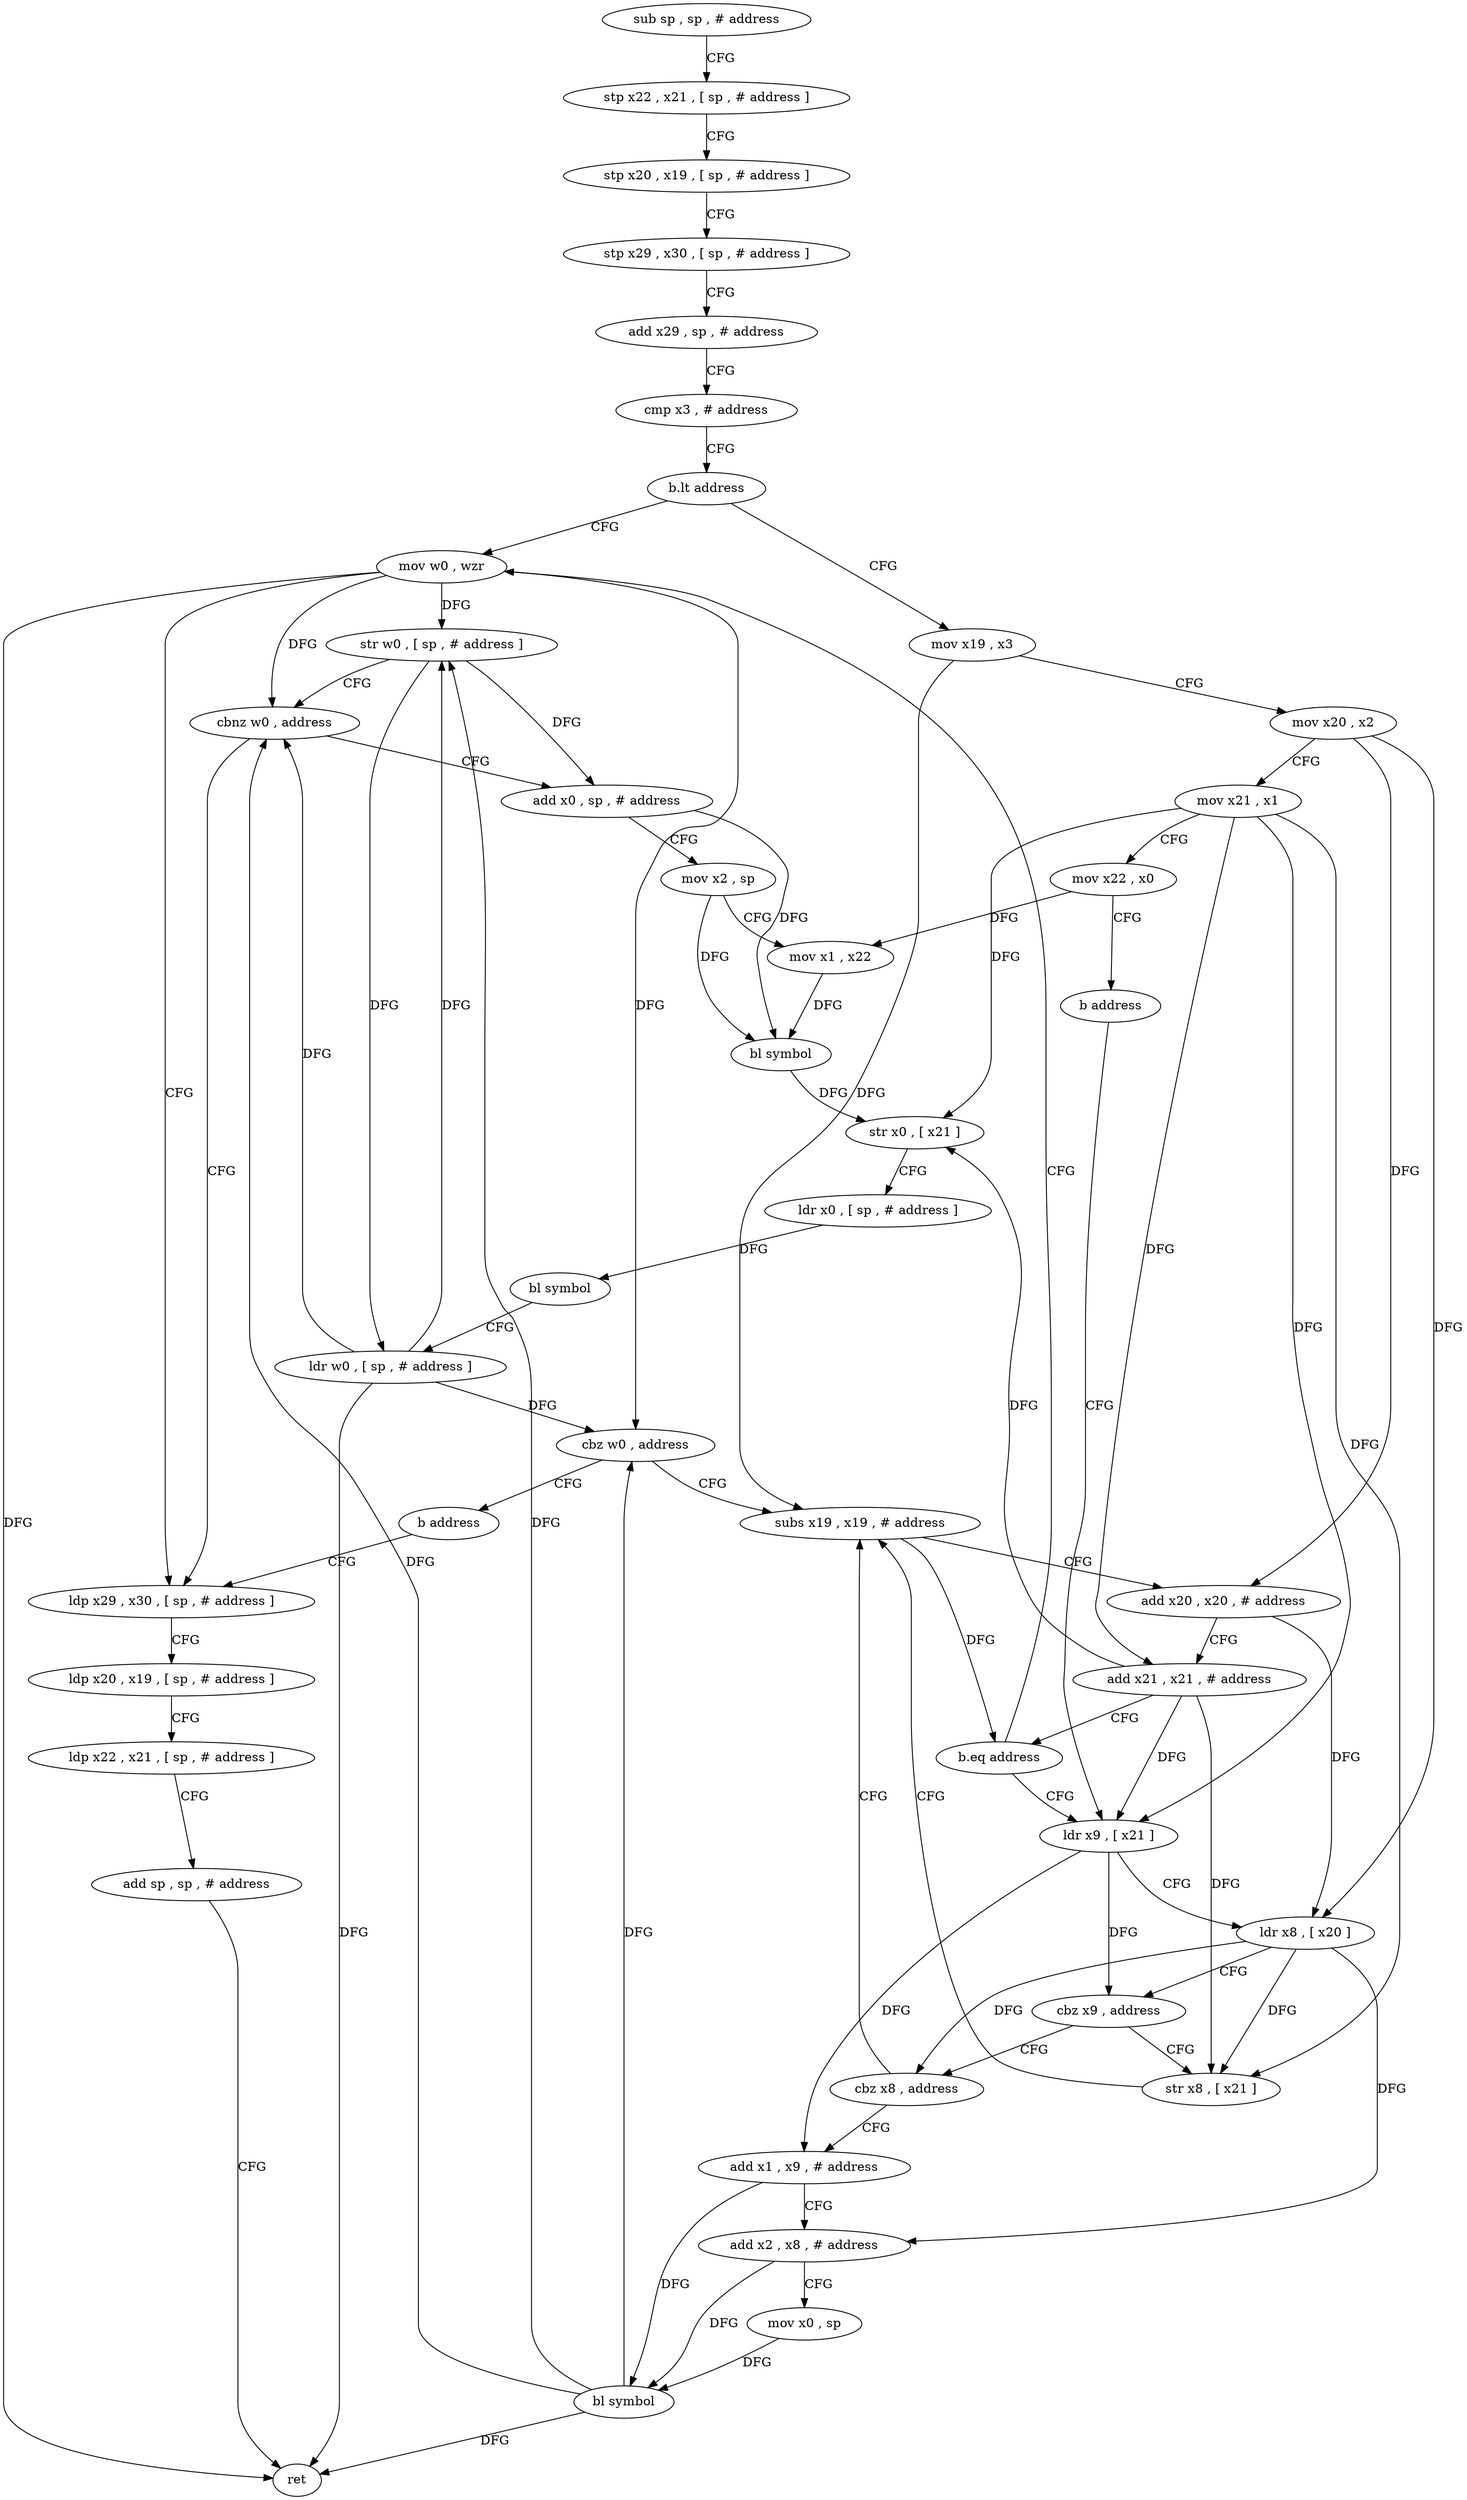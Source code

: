 digraph "func" {
"4259084" [label = "sub sp , sp , # address" ]
"4259088" [label = "stp x22 , x21 , [ sp , # address ]" ]
"4259092" [label = "stp x20 , x19 , [ sp , # address ]" ]
"4259096" [label = "stp x29 , x30 , [ sp , # address ]" ]
"4259100" [label = "add x29 , sp , # address" ]
"4259104" [label = "cmp x3 , # address" ]
"4259108" [label = "b.lt address" ]
"4259232" [label = "mov w0 , wzr" ]
"4259112" [label = "mov x19 , x3" ]
"4259236" [label = "ldp x29 , x30 , [ sp , # address ]" ]
"4259116" [label = "mov x20 , x2" ]
"4259120" [label = "mov x21 , x1" ]
"4259124" [label = "mov x22 , x0" ]
"4259128" [label = "b address" ]
"4259152" [label = "ldr x9 , [ x21 ]" ]
"4259156" [label = "ldr x8 , [ x20 ]" ]
"4259160" [label = "cbz x9 , address" ]
"4259132" [label = "str x8 , [ x21 ]" ]
"4259164" [label = "cbz x8 , address" ]
"4259136" [label = "subs x19 , x19 , # address" ]
"4259168" [label = "add x1 , x9 , # address" ]
"4259140" [label = "add x20 , x20 , # address" ]
"4259144" [label = "add x21 , x21 , # address" ]
"4259148" [label = "b.eq address" ]
"4259172" [label = "add x2 , x8 , # address" ]
"4259176" [label = "mov x0 , sp" ]
"4259180" [label = "bl symbol" ]
"4259184" [label = "str w0 , [ sp , # address ]" ]
"4259188" [label = "cbnz w0 , address" ]
"4259192" [label = "add x0 , sp , # address" ]
"4259240" [label = "ldp x20 , x19 , [ sp , # address ]" ]
"4259244" [label = "ldp x22 , x21 , [ sp , # address ]" ]
"4259248" [label = "add sp , sp , # address" ]
"4259252" [label = "ret" ]
"4259196" [label = "mov x2 , sp" ]
"4259200" [label = "mov x1 , x22" ]
"4259204" [label = "bl symbol" ]
"4259208" [label = "str x0 , [ x21 ]" ]
"4259212" [label = "ldr x0 , [ sp , # address ]" ]
"4259216" [label = "bl symbol" ]
"4259220" [label = "ldr w0 , [ sp , # address ]" ]
"4259224" [label = "cbz w0 , address" ]
"4259228" [label = "b address" ]
"4259084" -> "4259088" [ label = "CFG" ]
"4259088" -> "4259092" [ label = "CFG" ]
"4259092" -> "4259096" [ label = "CFG" ]
"4259096" -> "4259100" [ label = "CFG" ]
"4259100" -> "4259104" [ label = "CFG" ]
"4259104" -> "4259108" [ label = "CFG" ]
"4259108" -> "4259232" [ label = "CFG" ]
"4259108" -> "4259112" [ label = "CFG" ]
"4259232" -> "4259236" [ label = "CFG" ]
"4259232" -> "4259252" [ label = "DFG" ]
"4259232" -> "4259184" [ label = "DFG" ]
"4259232" -> "4259188" [ label = "DFG" ]
"4259232" -> "4259224" [ label = "DFG" ]
"4259112" -> "4259116" [ label = "CFG" ]
"4259112" -> "4259136" [ label = "DFG" ]
"4259236" -> "4259240" [ label = "CFG" ]
"4259116" -> "4259120" [ label = "CFG" ]
"4259116" -> "4259156" [ label = "DFG" ]
"4259116" -> "4259140" [ label = "DFG" ]
"4259120" -> "4259124" [ label = "CFG" ]
"4259120" -> "4259152" [ label = "DFG" ]
"4259120" -> "4259132" [ label = "DFG" ]
"4259120" -> "4259144" [ label = "DFG" ]
"4259120" -> "4259208" [ label = "DFG" ]
"4259124" -> "4259128" [ label = "CFG" ]
"4259124" -> "4259200" [ label = "DFG" ]
"4259128" -> "4259152" [ label = "CFG" ]
"4259152" -> "4259156" [ label = "CFG" ]
"4259152" -> "4259160" [ label = "DFG" ]
"4259152" -> "4259168" [ label = "DFG" ]
"4259156" -> "4259160" [ label = "CFG" ]
"4259156" -> "4259132" [ label = "DFG" ]
"4259156" -> "4259164" [ label = "DFG" ]
"4259156" -> "4259172" [ label = "DFG" ]
"4259160" -> "4259132" [ label = "CFG" ]
"4259160" -> "4259164" [ label = "CFG" ]
"4259132" -> "4259136" [ label = "CFG" ]
"4259164" -> "4259136" [ label = "CFG" ]
"4259164" -> "4259168" [ label = "CFG" ]
"4259136" -> "4259140" [ label = "CFG" ]
"4259136" -> "4259148" [ label = "DFG" ]
"4259168" -> "4259172" [ label = "CFG" ]
"4259168" -> "4259180" [ label = "DFG" ]
"4259140" -> "4259144" [ label = "CFG" ]
"4259140" -> "4259156" [ label = "DFG" ]
"4259144" -> "4259148" [ label = "CFG" ]
"4259144" -> "4259152" [ label = "DFG" ]
"4259144" -> "4259132" [ label = "DFG" ]
"4259144" -> "4259208" [ label = "DFG" ]
"4259148" -> "4259232" [ label = "CFG" ]
"4259148" -> "4259152" [ label = "CFG" ]
"4259172" -> "4259176" [ label = "CFG" ]
"4259172" -> "4259180" [ label = "DFG" ]
"4259176" -> "4259180" [ label = "DFG" ]
"4259180" -> "4259184" [ label = "DFG" ]
"4259180" -> "4259252" [ label = "DFG" ]
"4259180" -> "4259188" [ label = "DFG" ]
"4259180" -> "4259224" [ label = "DFG" ]
"4259184" -> "4259188" [ label = "CFG" ]
"4259184" -> "4259220" [ label = "DFG" ]
"4259184" -> "4259192" [ label = "DFG" ]
"4259188" -> "4259236" [ label = "CFG" ]
"4259188" -> "4259192" [ label = "CFG" ]
"4259192" -> "4259196" [ label = "CFG" ]
"4259192" -> "4259204" [ label = "DFG" ]
"4259240" -> "4259244" [ label = "CFG" ]
"4259244" -> "4259248" [ label = "CFG" ]
"4259248" -> "4259252" [ label = "CFG" ]
"4259196" -> "4259200" [ label = "CFG" ]
"4259196" -> "4259204" [ label = "DFG" ]
"4259200" -> "4259204" [ label = "DFG" ]
"4259204" -> "4259208" [ label = "DFG" ]
"4259208" -> "4259212" [ label = "CFG" ]
"4259212" -> "4259216" [ label = "DFG" ]
"4259216" -> "4259220" [ label = "CFG" ]
"4259220" -> "4259224" [ label = "DFG" ]
"4259220" -> "4259184" [ label = "DFG" ]
"4259220" -> "4259188" [ label = "DFG" ]
"4259220" -> "4259252" [ label = "DFG" ]
"4259224" -> "4259136" [ label = "CFG" ]
"4259224" -> "4259228" [ label = "CFG" ]
"4259228" -> "4259236" [ label = "CFG" ]
}
